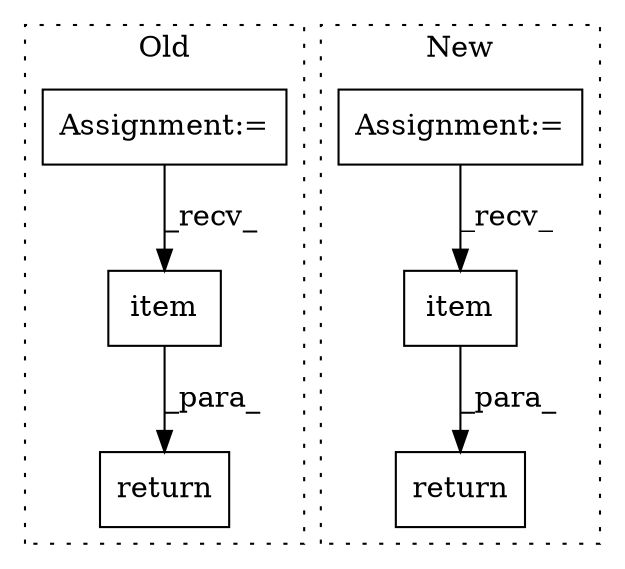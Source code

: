 digraph G {
subgraph cluster0 {
1 [label="item" a="32" s="7406" l="6" shape="box"];
3 [label="return" a="41" s="7388" l="7" shape="box"];
6 [label="Assignment:=" a="7" s="7183" l="1" shape="box"];
label = "Old";
style="dotted";
}
subgraph cluster1 {
2 [label="return" a="41" s="7151" l="7" shape="box"];
4 [label="Assignment:=" a="7" s="6936" l="1" shape="box"];
5 [label="item" a="32" s="7133" l="6" shape="box"];
label = "New";
style="dotted";
}
1 -> 3 [label="_para_"];
4 -> 5 [label="_recv_"];
5 -> 2 [label="_para_"];
6 -> 1 [label="_recv_"];
}